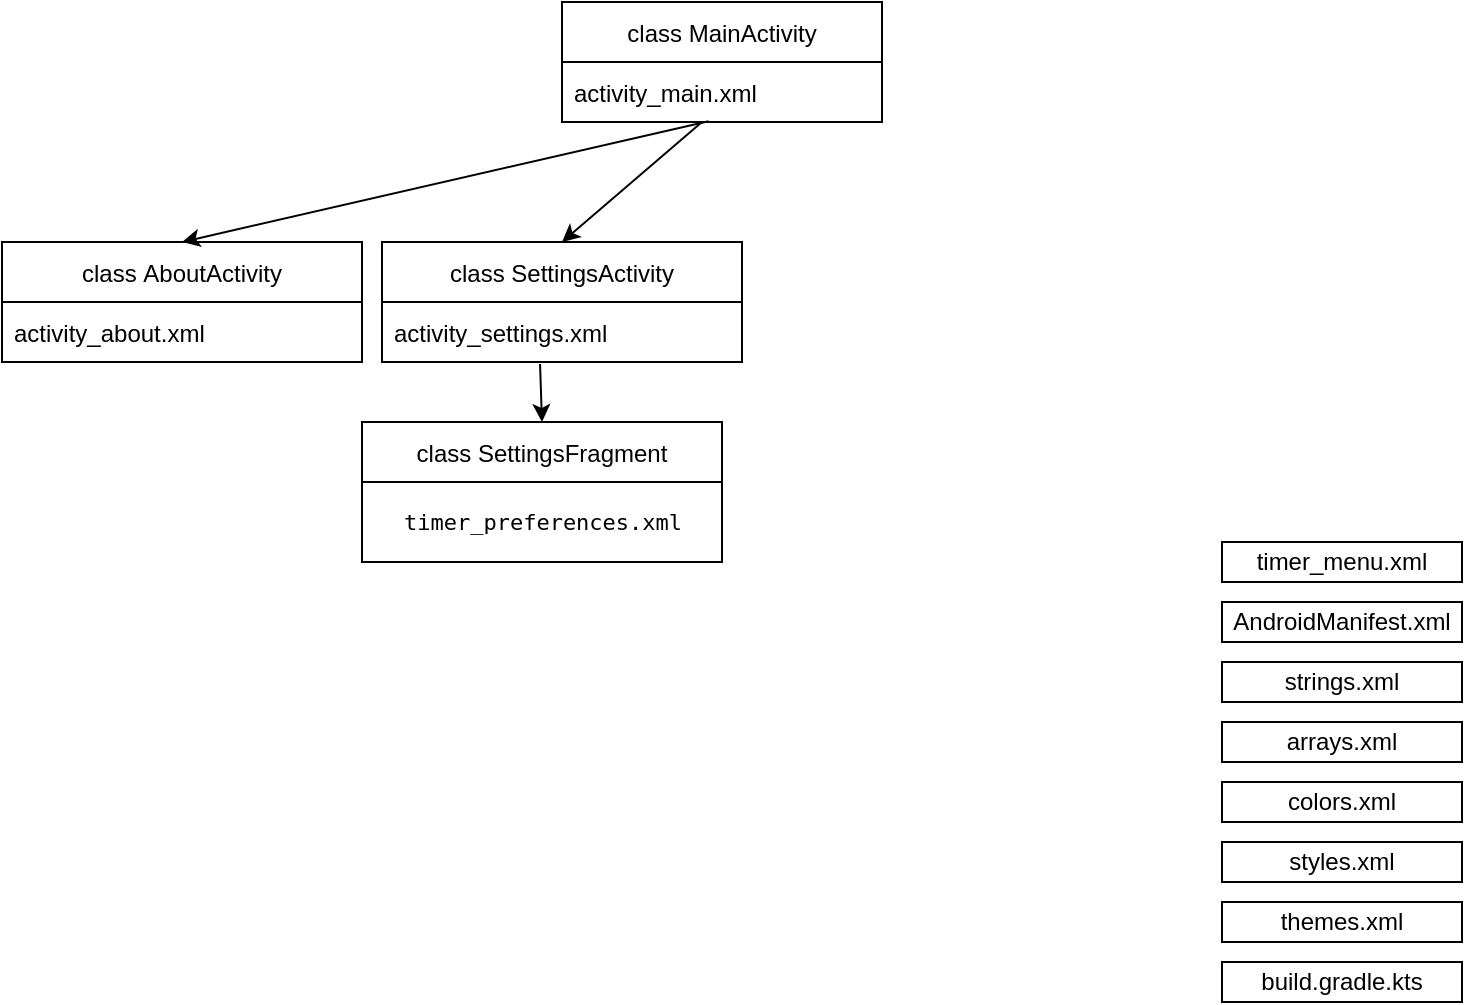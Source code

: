 <mxfile version="19.0.0" type="device"><diagram id="4K11kmIUyFemRjlqCebb" name="Page-1"><mxGraphModel dx="1422" dy="904" grid="1" gridSize="10" guides="1" tooltips="1" connect="1" arrows="1" fold="1" page="1" pageScale="1" pageWidth="850" pageHeight="1100" math="0" shadow="0"><root><mxCell id="0"/><mxCell id="1" parent="0"/><mxCell id="ltVTfEyh_VPwd4BMRQsM-1" value="class MainActivity" style="swimlane;fontStyle=0;childLayout=stackLayout;horizontal=1;startSize=30;horizontalStack=0;resizeParent=1;resizeParentMax=0;resizeLast=0;collapsible=1;marginBottom=0;" parent="1" vertex="1"><mxGeometry x="300" y="40" width="160" height="60" as="geometry"/></mxCell><mxCell id="ltVTfEyh_VPwd4BMRQsM-2" value="activity_main.xml" style="text;strokeColor=none;fillColor=none;align=left;verticalAlign=middle;spacingLeft=4;spacingRight=4;overflow=hidden;points=[[0,0.5],[1,0.5]];portConstraint=eastwest;rotatable=0;" parent="ltVTfEyh_VPwd4BMRQsM-1" vertex="1"><mxGeometry y="30" width="160" height="30" as="geometry"/></mxCell><mxCell id="tRJmWlXpHO0wA_RFPtxJ-1" value="class AboutActivity" style="swimlane;fontStyle=0;childLayout=stackLayout;horizontal=1;startSize=30;horizontalStack=0;resizeParent=1;resizeParentMax=0;resizeLast=0;collapsible=1;marginBottom=0;" parent="1" vertex="1"><mxGeometry x="20" y="160" width="180" height="60" as="geometry"/></mxCell><mxCell id="tRJmWlXpHO0wA_RFPtxJ-2" value="activity_about.xml" style="text;strokeColor=none;fillColor=none;align=left;verticalAlign=middle;spacingLeft=4;spacingRight=4;overflow=hidden;points=[[0,0.5],[1,0.5]];portConstraint=eastwest;rotatable=0;" parent="tRJmWlXpHO0wA_RFPtxJ-1" vertex="1"><mxGeometry y="30" width="180" height="30" as="geometry"/></mxCell><mxCell id="tRJmWlXpHO0wA_RFPtxJ-3" value="class SettingsActivity" style="swimlane;fontStyle=0;childLayout=stackLayout;horizontal=1;startSize=30;horizontalStack=0;resizeParent=1;resizeParentMax=0;resizeLast=0;collapsible=1;marginBottom=0;" parent="1" vertex="1"><mxGeometry x="210" y="160" width="180" height="60" as="geometry"/></mxCell><mxCell id="tRJmWlXpHO0wA_RFPtxJ-4" value="activity_settings.xml" style="text;strokeColor=none;fillColor=none;align=left;verticalAlign=middle;spacingLeft=4;spacingRight=4;overflow=hidden;points=[[0,0.5],[1,0.5]];portConstraint=eastwest;rotatable=0;" parent="tRJmWlXpHO0wA_RFPtxJ-3" vertex="1"><mxGeometry y="30" width="180" height="30" as="geometry"/></mxCell><mxCell id="tRJmWlXpHO0wA_RFPtxJ-9" value="" style="endArrow=classic;html=1;rounded=0;exitX=0.458;exitY=0.989;exitDx=0;exitDy=0;exitPerimeter=0;entryX=0.5;entryY=0;entryDx=0;entryDy=0;" parent="1" source="ltVTfEyh_VPwd4BMRQsM-2" target="tRJmWlXpHO0wA_RFPtxJ-1" edge="1"><mxGeometry width="50" height="50" relative="1" as="geometry"><mxPoint x="400" y="290" as="sourcePoint"/><mxPoint x="450" y="240" as="targetPoint"/></mxGeometry></mxCell><mxCell id="tRJmWlXpHO0wA_RFPtxJ-11" value="" style="endArrow=classic;html=1;rounded=0;entryX=0.5;entryY=0;entryDx=0;entryDy=0;" parent="1" target="tRJmWlXpHO0wA_RFPtxJ-3" edge="1"><mxGeometry width="50" height="50" relative="1" as="geometry"><mxPoint x="370" y="100" as="sourcePoint"/><mxPoint x="140" y="180" as="targetPoint"/></mxGeometry></mxCell><mxCell id="tRJmWlXpHO0wA_RFPtxJ-16" value="class SettingsFragment" style="swimlane;fontStyle=0;childLayout=stackLayout;horizontal=1;startSize=30;horizontalStack=0;resizeParent=1;resizeParentMax=0;resizeLast=0;collapsible=1;marginBottom=0;" parent="1" vertex="1"><mxGeometry x="200" y="250" width="180" height="70" as="geometry"/></mxCell><mxCell id="jnkXEqiLYN_aV9CPpDHb-1" value="&lt;p style=&quot;background-color: rgb(255, 255, 255); font-family: &amp;quot;JetBrains Mono&amp;quot;, monospace;&quot;&gt;&lt;font style=&quot;font-size: 11px;&quot;&gt;timer_preferences.xml&lt;/font&gt;&lt;/p&gt;" style="text;html=1;align=center;verticalAlign=middle;resizable=0;points=[];autosize=1;strokeColor=none;fillColor=none;" vertex="1" parent="tRJmWlXpHO0wA_RFPtxJ-16"><mxGeometry y="30" width="180" height="40" as="geometry"/></mxCell><mxCell id="tRJmWlXpHO0wA_RFPtxJ-21" value="" style="endArrow=classic;html=1;rounded=0;entryX=0.5;entryY=0;entryDx=0;entryDy=0;exitX=0.439;exitY=1.033;exitDx=0;exitDy=0;exitPerimeter=0;" parent="1" target="tRJmWlXpHO0wA_RFPtxJ-16" edge="1" source="tRJmWlXpHO0wA_RFPtxJ-4"><mxGeometry width="50" height="50" relative="1" as="geometry"><mxPoint x="370" y="100" as="sourcePoint"/><mxPoint x="310" y="170" as="targetPoint"/></mxGeometry></mxCell><mxCell id="tRJmWlXpHO0wA_RFPtxJ-22" value="AndroidManifest.xml" style="rounded=0;whiteSpace=wrap;html=1;" parent="1" vertex="1"><mxGeometry x="630" y="340" width="120" height="20" as="geometry"/></mxCell><mxCell id="tRJmWlXpHO0wA_RFPtxJ-23" value="strings.xml" style="rounded=0;whiteSpace=wrap;html=1;" parent="1" vertex="1"><mxGeometry x="630" y="370" width="120" height="20" as="geometry"/></mxCell><mxCell id="qszRzdIif6cy8TTq2uLI-1" value="timer_menu.xml" style="rounded=0;whiteSpace=wrap;html=1;" parent="1" vertex="1"><mxGeometry x="630" y="310" width="120" height="20" as="geometry"/></mxCell><mxCell id="qszRzdIif6cy8TTq2uLI-2" value="arrays.xml" style="rounded=0;whiteSpace=wrap;html=1;" parent="1" vertex="1"><mxGeometry x="630" y="400" width="120" height="20" as="geometry"/></mxCell><mxCell id="qszRzdIif6cy8TTq2uLI-3" value="colors.xml" style="rounded=0;whiteSpace=wrap;html=1;" parent="1" vertex="1"><mxGeometry x="630" y="430" width="120" height="20" as="geometry"/></mxCell><mxCell id="qszRzdIif6cy8TTq2uLI-4" value="styles.xml" style="rounded=0;whiteSpace=wrap;html=1;" parent="1" vertex="1"><mxGeometry x="630" y="460" width="120" height="20" as="geometry"/></mxCell><mxCell id="qszRzdIif6cy8TTq2uLI-5" value="themes.xml" style="rounded=0;whiteSpace=wrap;html=1;" parent="1" vertex="1"><mxGeometry x="630" y="490" width="120" height="20" as="geometry"/></mxCell><mxCell id="qszRzdIif6cy8TTq2uLI-6" value="build.gradle.kts" style="rounded=0;whiteSpace=wrap;html=1;" parent="1" vertex="1"><mxGeometry x="630" y="520" width="120" height="20" as="geometry"/></mxCell></root></mxGraphModel></diagram></mxfile>